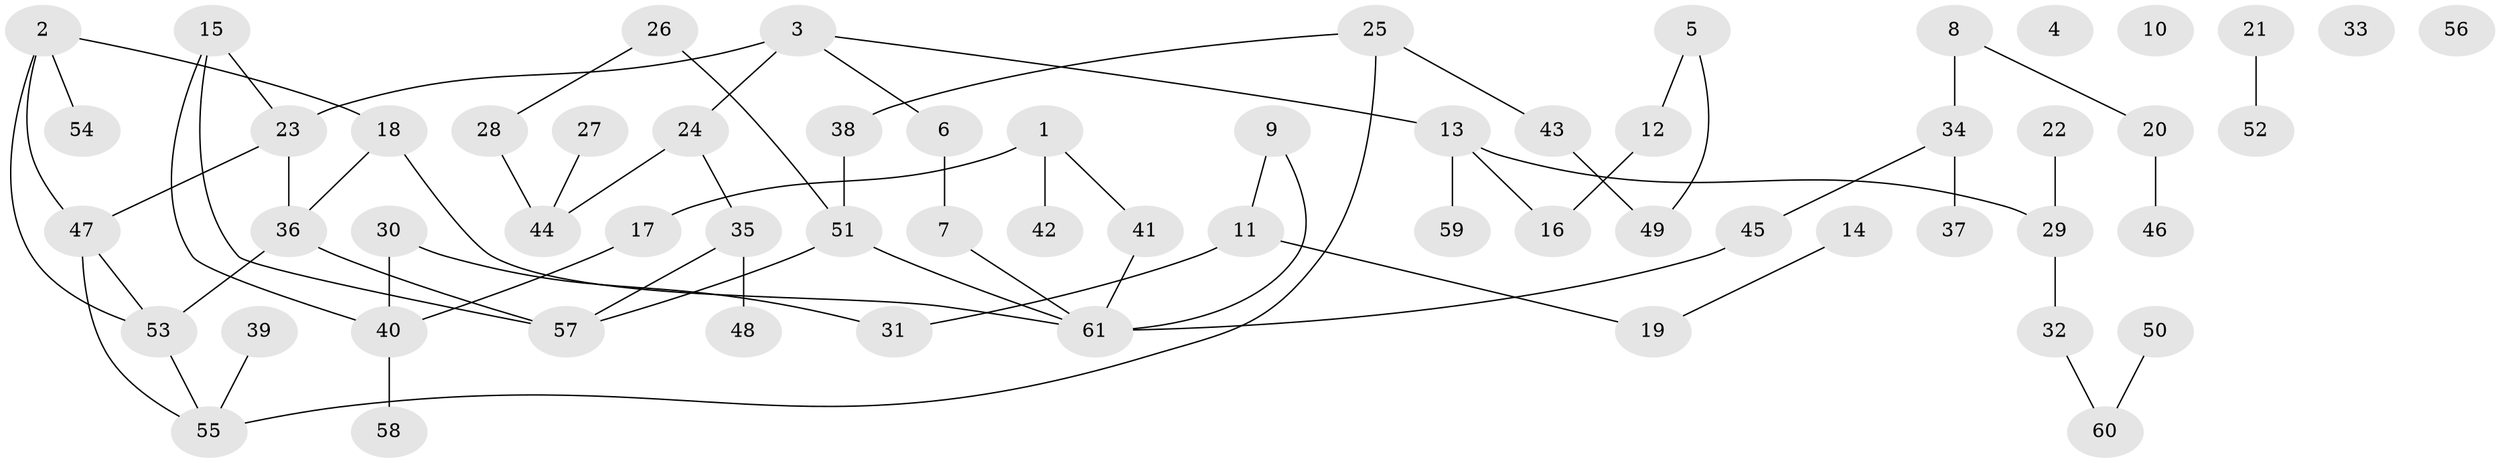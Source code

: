 // Generated by graph-tools (version 1.1) at 2025/39/03/09/25 04:39:06]
// undirected, 61 vertices, 68 edges
graph export_dot {
graph [start="1"]
  node [color=gray90,style=filled];
  1;
  2;
  3;
  4;
  5;
  6;
  7;
  8;
  9;
  10;
  11;
  12;
  13;
  14;
  15;
  16;
  17;
  18;
  19;
  20;
  21;
  22;
  23;
  24;
  25;
  26;
  27;
  28;
  29;
  30;
  31;
  32;
  33;
  34;
  35;
  36;
  37;
  38;
  39;
  40;
  41;
  42;
  43;
  44;
  45;
  46;
  47;
  48;
  49;
  50;
  51;
  52;
  53;
  54;
  55;
  56;
  57;
  58;
  59;
  60;
  61;
  1 -- 17;
  1 -- 41;
  1 -- 42;
  2 -- 18;
  2 -- 47;
  2 -- 53;
  2 -- 54;
  3 -- 6;
  3 -- 13;
  3 -- 23;
  3 -- 24;
  5 -- 12;
  5 -- 49;
  6 -- 7;
  7 -- 61;
  8 -- 20;
  8 -- 34;
  9 -- 11;
  9 -- 61;
  11 -- 19;
  11 -- 31;
  12 -- 16;
  13 -- 16;
  13 -- 29;
  13 -- 59;
  14 -- 19;
  15 -- 23;
  15 -- 40;
  15 -- 57;
  17 -- 40;
  18 -- 36;
  18 -- 61;
  20 -- 46;
  21 -- 52;
  22 -- 29;
  23 -- 36;
  23 -- 47;
  24 -- 35;
  24 -- 44;
  25 -- 38;
  25 -- 43;
  25 -- 55;
  26 -- 28;
  26 -- 51;
  27 -- 44;
  28 -- 44;
  29 -- 32;
  30 -- 31;
  30 -- 40;
  32 -- 60;
  34 -- 37;
  34 -- 45;
  35 -- 48;
  35 -- 57;
  36 -- 53;
  36 -- 57;
  38 -- 51;
  39 -- 55;
  40 -- 58;
  41 -- 61;
  43 -- 49;
  45 -- 61;
  47 -- 53;
  47 -- 55;
  50 -- 60;
  51 -- 57;
  51 -- 61;
  53 -- 55;
}
